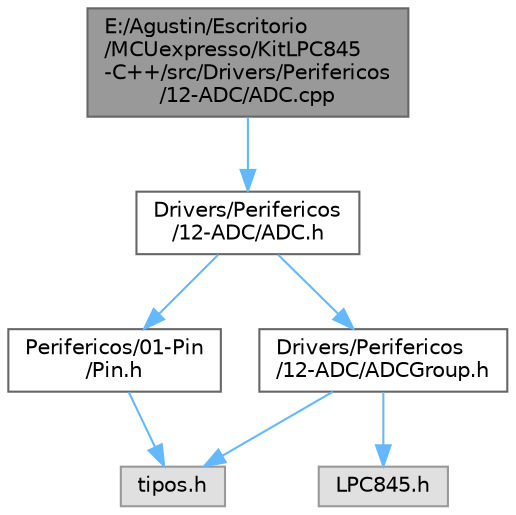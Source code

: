 digraph "E:/Agustin/Escritorio/MCUexpresso/KitLPC845-C++/src/Drivers/Perifericos/12-ADC/ADC.cpp"
{
 // LATEX_PDF_SIZE
  bgcolor="transparent";
  edge [fontname=Helvetica,fontsize=10,labelfontname=Helvetica,labelfontsize=10];
  node [fontname=Helvetica,fontsize=10,shape=box,height=0.2,width=0.4];
  Node1 [id="Node000001",label="E:/Agustin/Escritorio\l/MCUexpresso/KitLPC845\l-C++/src/Drivers/Perifericos\l/12-ADC/ADC.cpp",height=0.2,width=0.4,color="gray40", fillcolor="grey60", style="filled", fontcolor="black",tooltip="Breve descripcion del modulo."];
  Node1 -> Node2 [id="edge7_Node000001_Node000002",color="steelblue1",style="solid",tooltip=" "];
  Node2 [id="Node000002",label="Drivers/Perifericos\l/12-ADC/ADC.h",height=0.2,width=0.4,color="grey40", fillcolor="white", style="filled",URL="$_a_d_c_8h.html",tooltip="Breve descripción del Módulo."];
  Node2 -> Node3 [id="edge8_Node000002_Node000003",color="steelblue1",style="solid",tooltip=" "];
  Node3 [id="Node000003",label="Drivers/Perifericos\l/12-ADC/ADCGroup.h",height=0.2,width=0.4,color="grey40", fillcolor="white", style="filled",URL="$_a_d_c_group_8h_source.html",tooltip=" "];
  Node3 -> Node4 [id="edge9_Node000003_Node000004",color="steelblue1",style="solid",tooltip=" "];
  Node4 [id="Node000004",label="tipos.h",height=0.2,width=0.4,color="grey60", fillcolor="#E0E0E0", style="filled",tooltip=" "];
  Node3 -> Node5 [id="edge10_Node000003_Node000005",color="steelblue1",style="solid",tooltip=" "];
  Node5 [id="Node000005",label="LPC845.h",height=0.2,width=0.4,color="grey60", fillcolor="#E0E0E0", style="filled",tooltip=" "];
  Node2 -> Node6 [id="edge11_Node000002_Node000006",color="steelblue1",style="solid",tooltip=" "];
  Node6 [id="Node000006",label="Perifericos/01-Pin\l/Pin.h",height=0.2,width=0.4,color="grey40", fillcolor="white", style="filled",URL="$_pin_8h.html",tooltip="Clase Abstracta de cualquier pin del microcontrolador."];
  Node6 -> Node4 [id="edge12_Node000006_Node000004",color="steelblue1",style="solid",tooltip=" "];
}

